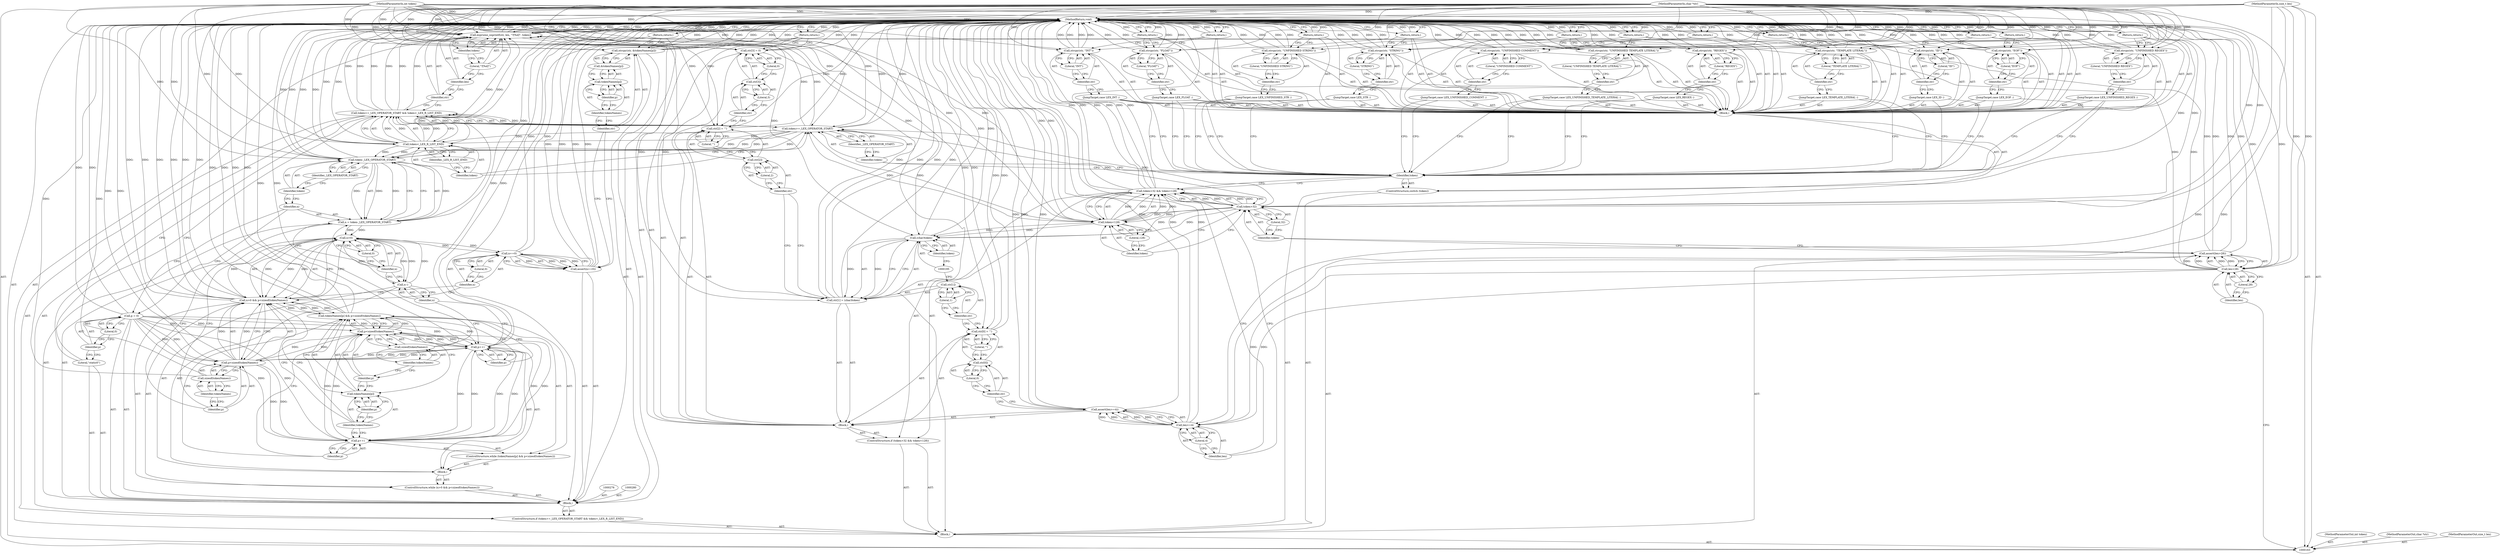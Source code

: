 digraph "0_Espruino_bed844f109b6c222816740555068de2e101e8018" {
"1000327" [label="(MethodReturn,void)"];
"1000164" [label="(MethodParameterIn,int token)"];
"1000413" [label="(MethodParameterOut,int token)"];
"1000165" [label="(MethodParameterIn,char *str)"];
"1000414" [label="(MethodParameterOut,char *str)"];
"1000166" [label="(MethodParameterIn,size_t len)"];
"1000415" [label="(MethodParameterOut,size_t len)"];
"1000167" [label="(Block,)"];
"1000323" [label="(Identifier,str)"];
"1000324" [label="(Identifier,len)"];
"1000322" [label="(Call,espruino_snprintf(str, len, \"?[%d]\", token))"];
"1000325" [label="(Literal,\"?[%d]\")"];
"1000326" [label="(Identifier,token)"];
"1000209" [label="(Identifier,token)"];
"1000210" [label="(Block,)"];
"1000208" [label="(ControlStructure,switch (token))"];
"1000212" [label="(Call,strcpy(str, \"EOF\"))"];
"1000211" [label="(JumpTarget,case LEX_EOF :)"];
"1000213" [label="(Identifier,str)"];
"1000214" [label="(Literal,\"EOF\")"];
"1000215" [label="(Return,return;)"];
"1000217" [label="(Call,strcpy(str, \"ID\"))"];
"1000216" [label="(JumpTarget,case LEX_ID :)"];
"1000218" [label="(Identifier,str)"];
"1000219" [label="(Literal,\"ID\")"];
"1000220" [label="(Return,return;)"];
"1000222" [label="(Call,strcpy(str, \"INT\"))"];
"1000221" [label="(JumpTarget,case LEX_INT :)"];
"1000223" [label="(Identifier,str)"];
"1000224" [label="(Literal,\"INT\")"];
"1000225" [label="(Return,return;)"];
"1000227" [label="(Call,strcpy(str, \"FLOAT\"))"];
"1000226" [label="(JumpTarget,case LEX_FLOAT :)"];
"1000228" [label="(Identifier,str)"];
"1000229" [label="(Literal,\"FLOAT\")"];
"1000230" [label="(Return,return;)"];
"1000232" [label="(Call,strcpy(str, \"STRING\"))"];
"1000231" [label="(JumpTarget,case LEX_STR :)"];
"1000233" [label="(Identifier,str)"];
"1000234" [label="(Literal,\"STRING\")"];
"1000235" [label="(Return,return;)"];
"1000236" [label="(JumpTarget,case LEX_UNFINISHED_STR :)"];
"1000237" [label="(Call,strcpy(str, \"UNFINISHED STRING\"))"];
"1000238" [label="(Identifier,str)"];
"1000239" [label="(Literal,\"UNFINISHED STRING\")"];
"1000240" [label="(Return,return;)"];
"1000171" [label="(Literal,28)"];
"1000168" [label="(Call,assert(len>28))"];
"1000169" [label="(Call,len>28)"];
"1000170" [label="(Identifier,len)"];
"1000241" [label="(JumpTarget,case LEX_TEMPLATE_LITERAL :)"];
"1000242" [label="(Call,strcpy(str, \"TEMPLATE LITERAL\"))"];
"1000243" [label="(Identifier,str)"];
"1000244" [label="(Literal,\"TEMPLATE LITERAL\")"];
"1000245" [label="(Return,return;)"];
"1000246" [label="(JumpTarget,case LEX_UNFINISHED_TEMPLATE_LITERAL :)"];
"1000247" [label="(Call,strcpy(str, \"UNFINISHED TEMPLATE LITERAL\"))"];
"1000248" [label="(Identifier,str)"];
"1000249" [label="(Literal,\"UNFINISHED TEMPLATE LITERAL\")"];
"1000250" [label="(Return,return;)"];
"1000252" [label="(Call,strcpy(str, \"REGEX\"))"];
"1000251" [label="(JumpTarget,case LEX_REGEX :)"];
"1000253" [label="(Identifier,str)"];
"1000254" [label="(Literal,\"REGEX\")"];
"1000255" [label="(Return,return;)"];
"1000256" [label="(JumpTarget,case LEX_UNFINISHED_REGEX :)"];
"1000257" [label="(Call,strcpy(str, \"UNFINISHED REGEX\"))"];
"1000258" [label="(Identifier,str)"];
"1000259" [label="(Literal,\"UNFINISHED REGEX\")"];
"1000260" [label="(Return,return;)"];
"1000261" [label="(JumpTarget,case LEX_UNFINISHED_COMMENT :)"];
"1000262" [label="(Call,strcpy(str, \"UNFINISHED COMMENT\"))"];
"1000263" [label="(Identifier,str)"];
"1000264" [label="(Literal,\"UNFINISHED COMMENT\")"];
"1000265" [label="(Return,return;)"];
"1000270" [label="(Identifier,_LEX_OPERATOR_START)"];
"1000266" [label="(ControlStructure,if (token>=_LEX_OPERATOR_START && token<_LEX_R_LIST_END))"];
"1000271" [label="(Call,token<_LEX_R_LIST_END)"];
"1000272" [label="(Identifier,token)"];
"1000273" [label="(Identifier,_LEX_R_LIST_END)"];
"1000267" [label="(Call,token>=_LEX_OPERATOR_START && token<_LEX_R_LIST_END)"];
"1000268" [label="(Call,token>=_LEX_OPERATOR_START)"];
"1000269" [label="(Identifier,token)"];
"1000176" [label="(Literal,32)"];
"1000177" [label="(Call,token<128)"];
"1000178" [label="(Identifier,token)"];
"1000179" [label="(Literal,128)"];
"1000172" [label="(ControlStructure,if (token>32 && token<128))"];
"1000180" [label="(Block,)"];
"1000173" [label="(Call,token>32 && token<128)"];
"1000174" [label="(Call,token>32)"];
"1000175" [label="(Identifier,token)"];
"1000182" [label="(Call,len>=4)"];
"1000183" [label="(Identifier,len)"];
"1000184" [label="(Literal,4)"];
"1000181" [label="(Call,assert(len>=4))"];
"1000189" [label="(Literal,'\'')"];
"1000185" [label="(Call,str[0] = '\'')"];
"1000186" [label="(Call,str[0])"];
"1000187" [label="(Identifier,str)"];
"1000188" [label="(Literal,0)"];
"1000194" [label="(Call,(char)token)"];
"1000196" [label="(Identifier,token)"];
"1000190" [label="(Call,str[1] = (char)token)"];
"1000191" [label="(Call,str[1])"];
"1000192" [label="(Identifier,str)"];
"1000193" [label="(Literal,1)"];
"1000201" [label="(Literal,'\'')"];
"1000197" [label="(Call,str[2] = '\'')"];
"1000198" [label="(Call,str[2])"];
"1000199" [label="(Identifier,str)"];
"1000200" [label="(Literal,2)"];
"1000206" [label="(Literal,0)"];
"1000202" [label="(Call,str[3] = 0)"];
"1000203" [label="(Call,str[3])"];
"1000204" [label="(Identifier,str)"];
"1000205" [label="(Literal,3)"];
"1000275" [label="(Literal,\"static\0\")"];
"1000207" [label="(Return,return;)"];
"1000277" [label="(Call,p = 0)"];
"1000278" [label="(Identifier,p)"];
"1000279" [label="(Literal,0)"];
"1000283" [label="(Call,token-_LEX_OPERATOR_START)"];
"1000284" [label="(Identifier,token)"];
"1000285" [label="(Identifier,_LEX_OPERATOR_START)"];
"1000274" [label="(Block,)"];
"1000281" [label="(Call,n = token-_LEX_OPERATOR_START)"];
"1000282" [label="(Identifier,n)"];
"1000287" [label="(Call,n>0 && p<sizeof(tokenNames))"];
"1000288" [label="(Call,n>0)"];
"1000289" [label="(Identifier,n)"];
"1000290" [label="(Literal,0)"];
"1000291" [label="(Call,p<sizeof(tokenNames))"];
"1000292" [label="(Identifier,p)"];
"1000293" [label="(Call,sizeof(tokenNames))"];
"1000294" [label="(Identifier,tokenNames)"];
"1000286" [label="(ControlStructure,while (n>0 && p<sizeof(tokenNames)))"];
"1000295" [label="(Block,)"];
"1000297" [label="(Call,tokenNames[p] && p<sizeof(tokenNames))"];
"1000298" [label="(Call,tokenNames[p])"];
"1000299" [label="(Identifier,tokenNames)"];
"1000300" [label="(Identifier,p)"];
"1000301" [label="(Call,p<sizeof(tokenNames))"];
"1000302" [label="(Identifier,p)"];
"1000303" [label="(Call,sizeof(tokenNames))"];
"1000304" [label="(Identifier,tokenNames)"];
"1000305" [label="(Call,p++)"];
"1000306" [label="(Identifier,p)"];
"1000296" [label="(ControlStructure,while (tokenNames[p] && p<sizeof(tokenNames)))"];
"1000307" [label="(Call,p++)"];
"1000308" [label="(Identifier,p)"];
"1000309" [label="(Call,n--)"];
"1000310" [label="(Identifier,n)"];
"1000312" [label="(Call,n==0)"];
"1000313" [label="(Identifier,n)"];
"1000314" [label="(Literal,0)"];
"1000311" [label="(Call,assert(n==0))"];
"1000316" [label="(Identifier,str)"];
"1000317" [label="(Call,&tokenNames[p])"];
"1000318" [label="(Call,tokenNames[p])"];
"1000319" [label="(Identifier,tokenNames)"];
"1000320" [label="(Identifier,p)"];
"1000315" [label="(Call,strcpy(str, &tokenNames[p]))"];
"1000321" [label="(Return,return;)"];
"1000327" -> "1000163"  [label="AST: "];
"1000327" -> "1000207"  [label="CFG: "];
"1000327" -> "1000215"  [label="CFG: "];
"1000327" -> "1000220"  [label="CFG: "];
"1000327" -> "1000225"  [label="CFG: "];
"1000327" -> "1000230"  [label="CFG: "];
"1000327" -> "1000235"  [label="CFG: "];
"1000327" -> "1000240"  [label="CFG: "];
"1000327" -> "1000245"  [label="CFG: "];
"1000327" -> "1000250"  [label="CFG: "];
"1000327" -> "1000255"  [label="CFG: "];
"1000327" -> "1000260"  [label="CFG: "];
"1000327" -> "1000265"  [label="CFG: "];
"1000327" -> "1000321"  [label="CFG: "];
"1000327" -> "1000322"  [label="CFG: "];
"1000255" -> "1000327"  [label="DDG: "];
"1000321" -> "1000327"  [label="DDG: "];
"1000250" -> "1000327"  [label="DDG: "];
"1000230" -> "1000327"  [label="DDG: "];
"1000311" -> "1000327"  [label="DDG: "];
"1000311" -> "1000327"  [label="DDG: "];
"1000315" -> "1000327"  [label="DDG: "];
"1000315" -> "1000327"  [label="DDG: "];
"1000315" -> "1000327"  [label="DDG: "];
"1000166" -> "1000327"  [label="DDG: "];
"1000181" -> "1000327"  [label="DDG: "];
"1000181" -> "1000327"  [label="DDG: "];
"1000277" -> "1000327"  [label="DDG: "];
"1000322" -> "1000327"  [label="DDG: "];
"1000322" -> "1000327"  [label="DDG: "];
"1000322" -> "1000327"  [label="DDG: "];
"1000322" -> "1000327"  [label="DDG: "];
"1000177" -> "1000327"  [label="DDG: "];
"1000247" -> "1000327"  [label="DDG: "];
"1000247" -> "1000327"  [label="DDG: "];
"1000168" -> "1000327"  [label="DDG: "];
"1000168" -> "1000327"  [label="DDG: "];
"1000164" -> "1000327"  [label="DDG: "];
"1000185" -> "1000327"  [label="DDG: "];
"1000297" -> "1000327"  [label="DDG: "];
"1000297" -> "1000327"  [label="DDG: "];
"1000287" -> "1000327"  [label="DDG: "];
"1000287" -> "1000327"  [label="DDG: "];
"1000287" -> "1000327"  [label="DDG: "];
"1000190" -> "1000327"  [label="DDG: "];
"1000190" -> "1000327"  [label="DDG: "];
"1000227" -> "1000327"  [label="DDG: "];
"1000227" -> "1000327"  [label="DDG: "];
"1000291" -> "1000327"  [label="DDG: "];
"1000222" -> "1000327"  [label="DDG: "];
"1000222" -> "1000327"  [label="DDG: "];
"1000237" -> "1000327"  [label="DDG: "];
"1000237" -> "1000327"  [label="DDG: "];
"1000283" -> "1000327"  [label="DDG: "];
"1000283" -> "1000327"  [label="DDG: "];
"1000293" -> "1000327"  [label="DDG: "];
"1000232" -> "1000327"  [label="DDG: "];
"1000232" -> "1000327"  [label="DDG: "];
"1000252" -> "1000327"  [label="DDG: "];
"1000252" -> "1000327"  [label="DDG: "];
"1000303" -> "1000327"  [label="DDG: "];
"1000312" -> "1000327"  [label="DDG: "];
"1000217" -> "1000327"  [label="DDG: "];
"1000217" -> "1000327"  [label="DDG: "];
"1000267" -> "1000327"  [label="DDG: "];
"1000267" -> "1000327"  [label="DDG: "];
"1000267" -> "1000327"  [label="DDG: "];
"1000262" -> "1000327"  [label="DDG: "];
"1000262" -> "1000327"  [label="DDG: "];
"1000202" -> "1000327"  [label="DDG: "];
"1000257" -> "1000327"  [label="DDG: "];
"1000257" -> "1000327"  [label="DDG: "];
"1000212" -> "1000327"  [label="DDG: "];
"1000212" -> "1000327"  [label="DDG: "];
"1000271" -> "1000327"  [label="DDG: "];
"1000173" -> "1000327"  [label="DDG: "];
"1000173" -> "1000327"  [label="DDG: "];
"1000173" -> "1000327"  [label="DDG: "];
"1000242" -> "1000327"  [label="DDG: "];
"1000242" -> "1000327"  [label="DDG: "];
"1000169" -> "1000327"  [label="DDG: "];
"1000268" -> "1000327"  [label="DDG: "];
"1000307" -> "1000327"  [label="DDG: "];
"1000194" -> "1000327"  [label="DDG: "];
"1000281" -> "1000327"  [label="DDG: "];
"1000182" -> "1000327"  [label="DDG: "];
"1000174" -> "1000327"  [label="DDG: "];
"1000197" -> "1000327"  [label="DDG: "];
"1000165" -> "1000327"  [label="DDG: "];
"1000240" -> "1000327"  [label="DDG: "];
"1000265" -> "1000327"  [label="DDG: "];
"1000207" -> "1000327"  [label="DDG: "];
"1000235" -> "1000327"  [label="DDG: "];
"1000220" -> "1000327"  [label="DDG: "];
"1000215" -> "1000327"  [label="DDG: "];
"1000245" -> "1000327"  [label="DDG: "];
"1000225" -> "1000327"  [label="DDG: "];
"1000260" -> "1000327"  [label="DDG: "];
"1000164" -> "1000163"  [label="AST: "];
"1000164" -> "1000327"  [label="DDG: "];
"1000164" -> "1000174"  [label="DDG: "];
"1000164" -> "1000177"  [label="DDG: "];
"1000164" -> "1000194"  [label="DDG: "];
"1000164" -> "1000268"  [label="DDG: "];
"1000164" -> "1000271"  [label="DDG: "];
"1000164" -> "1000283"  [label="DDG: "];
"1000164" -> "1000322"  [label="DDG: "];
"1000413" -> "1000163"  [label="AST: "];
"1000165" -> "1000163"  [label="AST: "];
"1000165" -> "1000327"  [label="DDG: "];
"1000165" -> "1000185"  [label="DDG: "];
"1000165" -> "1000190"  [label="DDG: "];
"1000165" -> "1000197"  [label="DDG: "];
"1000165" -> "1000202"  [label="DDG: "];
"1000165" -> "1000212"  [label="DDG: "];
"1000165" -> "1000217"  [label="DDG: "];
"1000165" -> "1000222"  [label="DDG: "];
"1000165" -> "1000227"  [label="DDG: "];
"1000165" -> "1000232"  [label="DDG: "];
"1000165" -> "1000237"  [label="DDG: "];
"1000165" -> "1000242"  [label="DDG: "];
"1000165" -> "1000247"  [label="DDG: "];
"1000165" -> "1000252"  [label="DDG: "];
"1000165" -> "1000257"  [label="DDG: "];
"1000165" -> "1000262"  [label="DDG: "];
"1000165" -> "1000315"  [label="DDG: "];
"1000165" -> "1000322"  [label="DDG: "];
"1000414" -> "1000163"  [label="AST: "];
"1000166" -> "1000163"  [label="AST: "];
"1000166" -> "1000327"  [label="DDG: "];
"1000166" -> "1000169"  [label="DDG: "];
"1000166" -> "1000182"  [label="DDG: "];
"1000166" -> "1000322"  [label="DDG: "];
"1000415" -> "1000163"  [label="AST: "];
"1000167" -> "1000163"  [label="AST: "];
"1000168" -> "1000167"  [label="AST: "];
"1000172" -> "1000167"  [label="AST: "];
"1000208" -> "1000167"  [label="AST: "];
"1000266" -> "1000167"  [label="AST: "];
"1000322" -> "1000167"  [label="AST: "];
"1000323" -> "1000322"  [label="AST: "];
"1000323" -> "1000267"  [label="CFG: "];
"1000324" -> "1000323"  [label="CFG: "];
"1000324" -> "1000322"  [label="AST: "];
"1000324" -> "1000323"  [label="CFG: "];
"1000325" -> "1000324"  [label="CFG: "];
"1000322" -> "1000167"  [label="AST: "];
"1000322" -> "1000326"  [label="CFG: "];
"1000323" -> "1000322"  [label="AST: "];
"1000324" -> "1000322"  [label="AST: "];
"1000325" -> "1000322"  [label="AST: "];
"1000326" -> "1000322"  [label="AST: "];
"1000327" -> "1000322"  [label="CFG: "];
"1000322" -> "1000327"  [label="DDG: "];
"1000322" -> "1000327"  [label="DDG: "];
"1000322" -> "1000327"  [label="DDG: "];
"1000322" -> "1000327"  [label="DDG: "];
"1000165" -> "1000322"  [label="DDG: "];
"1000169" -> "1000322"  [label="DDG: "];
"1000166" -> "1000322"  [label="DDG: "];
"1000268" -> "1000322"  [label="DDG: "];
"1000271" -> "1000322"  [label="DDG: "];
"1000164" -> "1000322"  [label="DDG: "];
"1000325" -> "1000322"  [label="AST: "];
"1000325" -> "1000324"  [label="CFG: "];
"1000326" -> "1000325"  [label="CFG: "];
"1000326" -> "1000322"  [label="AST: "];
"1000326" -> "1000325"  [label="CFG: "];
"1000322" -> "1000326"  [label="CFG: "];
"1000209" -> "1000208"  [label="AST: "];
"1000209" -> "1000173"  [label="CFG: "];
"1000211" -> "1000209"  [label="CFG: "];
"1000216" -> "1000209"  [label="CFG: "];
"1000221" -> "1000209"  [label="CFG: "];
"1000226" -> "1000209"  [label="CFG: "];
"1000231" -> "1000209"  [label="CFG: "];
"1000236" -> "1000209"  [label="CFG: "];
"1000241" -> "1000209"  [label="CFG: "];
"1000246" -> "1000209"  [label="CFG: "];
"1000251" -> "1000209"  [label="CFG: "];
"1000256" -> "1000209"  [label="CFG: "];
"1000261" -> "1000209"  [label="CFG: "];
"1000269" -> "1000209"  [label="CFG: "];
"1000210" -> "1000208"  [label="AST: "];
"1000211" -> "1000210"  [label="AST: "];
"1000212" -> "1000210"  [label="AST: "];
"1000215" -> "1000210"  [label="AST: "];
"1000216" -> "1000210"  [label="AST: "];
"1000217" -> "1000210"  [label="AST: "];
"1000220" -> "1000210"  [label="AST: "];
"1000221" -> "1000210"  [label="AST: "];
"1000222" -> "1000210"  [label="AST: "];
"1000225" -> "1000210"  [label="AST: "];
"1000226" -> "1000210"  [label="AST: "];
"1000227" -> "1000210"  [label="AST: "];
"1000230" -> "1000210"  [label="AST: "];
"1000231" -> "1000210"  [label="AST: "];
"1000232" -> "1000210"  [label="AST: "];
"1000235" -> "1000210"  [label="AST: "];
"1000236" -> "1000210"  [label="AST: "];
"1000237" -> "1000210"  [label="AST: "];
"1000240" -> "1000210"  [label="AST: "];
"1000241" -> "1000210"  [label="AST: "];
"1000242" -> "1000210"  [label="AST: "];
"1000245" -> "1000210"  [label="AST: "];
"1000246" -> "1000210"  [label="AST: "];
"1000247" -> "1000210"  [label="AST: "];
"1000250" -> "1000210"  [label="AST: "];
"1000251" -> "1000210"  [label="AST: "];
"1000252" -> "1000210"  [label="AST: "];
"1000255" -> "1000210"  [label="AST: "];
"1000256" -> "1000210"  [label="AST: "];
"1000257" -> "1000210"  [label="AST: "];
"1000260" -> "1000210"  [label="AST: "];
"1000261" -> "1000210"  [label="AST: "];
"1000262" -> "1000210"  [label="AST: "];
"1000265" -> "1000210"  [label="AST: "];
"1000208" -> "1000167"  [label="AST: "];
"1000209" -> "1000208"  [label="AST: "];
"1000210" -> "1000208"  [label="AST: "];
"1000212" -> "1000210"  [label="AST: "];
"1000212" -> "1000214"  [label="CFG: "];
"1000213" -> "1000212"  [label="AST: "];
"1000214" -> "1000212"  [label="AST: "];
"1000215" -> "1000212"  [label="CFG: "];
"1000212" -> "1000327"  [label="DDG: "];
"1000212" -> "1000327"  [label="DDG: "];
"1000165" -> "1000212"  [label="DDG: "];
"1000211" -> "1000210"  [label="AST: "];
"1000211" -> "1000209"  [label="CFG: "];
"1000213" -> "1000211"  [label="CFG: "];
"1000213" -> "1000212"  [label="AST: "];
"1000213" -> "1000211"  [label="CFG: "];
"1000214" -> "1000213"  [label="CFG: "];
"1000214" -> "1000212"  [label="AST: "];
"1000214" -> "1000213"  [label="CFG: "];
"1000212" -> "1000214"  [label="CFG: "];
"1000215" -> "1000210"  [label="AST: "];
"1000215" -> "1000212"  [label="CFG: "];
"1000327" -> "1000215"  [label="CFG: "];
"1000215" -> "1000327"  [label="DDG: "];
"1000217" -> "1000210"  [label="AST: "];
"1000217" -> "1000219"  [label="CFG: "];
"1000218" -> "1000217"  [label="AST: "];
"1000219" -> "1000217"  [label="AST: "];
"1000220" -> "1000217"  [label="CFG: "];
"1000217" -> "1000327"  [label="DDG: "];
"1000217" -> "1000327"  [label="DDG: "];
"1000165" -> "1000217"  [label="DDG: "];
"1000216" -> "1000210"  [label="AST: "];
"1000216" -> "1000209"  [label="CFG: "];
"1000218" -> "1000216"  [label="CFG: "];
"1000218" -> "1000217"  [label="AST: "];
"1000218" -> "1000216"  [label="CFG: "];
"1000219" -> "1000218"  [label="CFG: "];
"1000219" -> "1000217"  [label="AST: "];
"1000219" -> "1000218"  [label="CFG: "];
"1000217" -> "1000219"  [label="CFG: "];
"1000220" -> "1000210"  [label="AST: "];
"1000220" -> "1000217"  [label="CFG: "];
"1000327" -> "1000220"  [label="CFG: "];
"1000220" -> "1000327"  [label="DDG: "];
"1000222" -> "1000210"  [label="AST: "];
"1000222" -> "1000224"  [label="CFG: "];
"1000223" -> "1000222"  [label="AST: "];
"1000224" -> "1000222"  [label="AST: "];
"1000225" -> "1000222"  [label="CFG: "];
"1000222" -> "1000327"  [label="DDG: "];
"1000222" -> "1000327"  [label="DDG: "];
"1000165" -> "1000222"  [label="DDG: "];
"1000221" -> "1000210"  [label="AST: "];
"1000221" -> "1000209"  [label="CFG: "];
"1000223" -> "1000221"  [label="CFG: "];
"1000223" -> "1000222"  [label="AST: "];
"1000223" -> "1000221"  [label="CFG: "];
"1000224" -> "1000223"  [label="CFG: "];
"1000224" -> "1000222"  [label="AST: "];
"1000224" -> "1000223"  [label="CFG: "];
"1000222" -> "1000224"  [label="CFG: "];
"1000225" -> "1000210"  [label="AST: "];
"1000225" -> "1000222"  [label="CFG: "];
"1000327" -> "1000225"  [label="CFG: "];
"1000225" -> "1000327"  [label="DDG: "];
"1000227" -> "1000210"  [label="AST: "];
"1000227" -> "1000229"  [label="CFG: "];
"1000228" -> "1000227"  [label="AST: "];
"1000229" -> "1000227"  [label="AST: "];
"1000230" -> "1000227"  [label="CFG: "];
"1000227" -> "1000327"  [label="DDG: "];
"1000227" -> "1000327"  [label="DDG: "];
"1000165" -> "1000227"  [label="DDG: "];
"1000226" -> "1000210"  [label="AST: "];
"1000226" -> "1000209"  [label="CFG: "];
"1000228" -> "1000226"  [label="CFG: "];
"1000228" -> "1000227"  [label="AST: "];
"1000228" -> "1000226"  [label="CFG: "];
"1000229" -> "1000228"  [label="CFG: "];
"1000229" -> "1000227"  [label="AST: "];
"1000229" -> "1000228"  [label="CFG: "];
"1000227" -> "1000229"  [label="CFG: "];
"1000230" -> "1000210"  [label="AST: "];
"1000230" -> "1000227"  [label="CFG: "];
"1000327" -> "1000230"  [label="CFG: "];
"1000230" -> "1000327"  [label="DDG: "];
"1000232" -> "1000210"  [label="AST: "];
"1000232" -> "1000234"  [label="CFG: "];
"1000233" -> "1000232"  [label="AST: "];
"1000234" -> "1000232"  [label="AST: "];
"1000235" -> "1000232"  [label="CFG: "];
"1000232" -> "1000327"  [label="DDG: "];
"1000232" -> "1000327"  [label="DDG: "];
"1000165" -> "1000232"  [label="DDG: "];
"1000231" -> "1000210"  [label="AST: "];
"1000231" -> "1000209"  [label="CFG: "];
"1000233" -> "1000231"  [label="CFG: "];
"1000233" -> "1000232"  [label="AST: "];
"1000233" -> "1000231"  [label="CFG: "];
"1000234" -> "1000233"  [label="CFG: "];
"1000234" -> "1000232"  [label="AST: "];
"1000234" -> "1000233"  [label="CFG: "];
"1000232" -> "1000234"  [label="CFG: "];
"1000235" -> "1000210"  [label="AST: "];
"1000235" -> "1000232"  [label="CFG: "];
"1000327" -> "1000235"  [label="CFG: "];
"1000235" -> "1000327"  [label="DDG: "];
"1000236" -> "1000210"  [label="AST: "];
"1000236" -> "1000209"  [label="CFG: "];
"1000238" -> "1000236"  [label="CFG: "];
"1000237" -> "1000210"  [label="AST: "];
"1000237" -> "1000239"  [label="CFG: "];
"1000238" -> "1000237"  [label="AST: "];
"1000239" -> "1000237"  [label="AST: "];
"1000240" -> "1000237"  [label="CFG: "];
"1000237" -> "1000327"  [label="DDG: "];
"1000237" -> "1000327"  [label="DDG: "];
"1000165" -> "1000237"  [label="DDG: "];
"1000238" -> "1000237"  [label="AST: "];
"1000238" -> "1000236"  [label="CFG: "];
"1000239" -> "1000238"  [label="CFG: "];
"1000239" -> "1000237"  [label="AST: "];
"1000239" -> "1000238"  [label="CFG: "];
"1000237" -> "1000239"  [label="CFG: "];
"1000240" -> "1000210"  [label="AST: "];
"1000240" -> "1000237"  [label="CFG: "];
"1000327" -> "1000240"  [label="CFG: "];
"1000240" -> "1000327"  [label="DDG: "];
"1000171" -> "1000169"  [label="AST: "];
"1000171" -> "1000170"  [label="CFG: "];
"1000169" -> "1000171"  [label="CFG: "];
"1000168" -> "1000167"  [label="AST: "];
"1000168" -> "1000169"  [label="CFG: "];
"1000169" -> "1000168"  [label="AST: "];
"1000175" -> "1000168"  [label="CFG: "];
"1000168" -> "1000327"  [label="DDG: "];
"1000168" -> "1000327"  [label="DDG: "];
"1000169" -> "1000168"  [label="DDG: "];
"1000169" -> "1000168"  [label="DDG: "];
"1000169" -> "1000168"  [label="AST: "];
"1000169" -> "1000171"  [label="CFG: "];
"1000170" -> "1000169"  [label="AST: "];
"1000171" -> "1000169"  [label="AST: "];
"1000168" -> "1000169"  [label="CFG: "];
"1000169" -> "1000327"  [label="DDG: "];
"1000169" -> "1000168"  [label="DDG: "];
"1000169" -> "1000168"  [label="DDG: "];
"1000166" -> "1000169"  [label="DDG: "];
"1000169" -> "1000182"  [label="DDG: "];
"1000169" -> "1000322"  [label="DDG: "];
"1000170" -> "1000169"  [label="AST: "];
"1000170" -> "1000163"  [label="CFG: "];
"1000171" -> "1000170"  [label="CFG: "];
"1000241" -> "1000210"  [label="AST: "];
"1000241" -> "1000209"  [label="CFG: "];
"1000243" -> "1000241"  [label="CFG: "];
"1000242" -> "1000210"  [label="AST: "];
"1000242" -> "1000244"  [label="CFG: "];
"1000243" -> "1000242"  [label="AST: "];
"1000244" -> "1000242"  [label="AST: "];
"1000245" -> "1000242"  [label="CFG: "];
"1000242" -> "1000327"  [label="DDG: "];
"1000242" -> "1000327"  [label="DDG: "];
"1000165" -> "1000242"  [label="DDG: "];
"1000243" -> "1000242"  [label="AST: "];
"1000243" -> "1000241"  [label="CFG: "];
"1000244" -> "1000243"  [label="CFG: "];
"1000244" -> "1000242"  [label="AST: "];
"1000244" -> "1000243"  [label="CFG: "];
"1000242" -> "1000244"  [label="CFG: "];
"1000245" -> "1000210"  [label="AST: "];
"1000245" -> "1000242"  [label="CFG: "];
"1000327" -> "1000245"  [label="CFG: "];
"1000245" -> "1000327"  [label="DDG: "];
"1000246" -> "1000210"  [label="AST: "];
"1000246" -> "1000209"  [label="CFG: "];
"1000248" -> "1000246"  [label="CFG: "];
"1000247" -> "1000210"  [label="AST: "];
"1000247" -> "1000249"  [label="CFG: "];
"1000248" -> "1000247"  [label="AST: "];
"1000249" -> "1000247"  [label="AST: "];
"1000250" -> "1000247"  [label="CFG: "];
"1000247" -> "1000327"  [label="DDG: "];
"1000247" -> "1000327"  [label="DDG: "];
"1000165" -> "1000247"  [label="DDG: "];
"1000248" -> "1000247"  [label="AST: "];
"1000248" -> "1000246"  [label="CFG: "];
"1000249" -> "1000248"  [label="CFG: "];
"1000249" -> "1000247"  [label="AST: "];
"1000249" -> "1000248"  [label="CFG: "];
"1000247" -> "1000249"  [label="CFG: "];
"1000250" -> "1000210"  [label="AST: "];
"1000250" -> "1000247"  [label="CFG: "];
"1000327" -> "1000250"  [label="CFG: "];
"1000250" -> "1000327"  [label="DDG: "];
"1000252" -> "1000210"  [label="AST: "];
"1000252" -> "1000254"  [label="CFG: "];
"1000253" -> "1000252"  [label="AST: "];
"1000254" -> "1000252"  [label="AST: "];
"1000255" -> "1000252"  [label="CFG: "];
"1000252" -> "1000327"  [label="DDG: "];
"1000252" -> "1000327"  [label="DDG: "];
"1000165" -> "1000252"  [label="DDG: "];
"1000251" -> "1000210"  [label="AST: "];
"1000251" -> "1000209"  [label="CFG: "];
"1000253" -> "1000251"  [label="CFG: "];
"1000253" -> "1000252"  [label="AST: "];
"1000253" -> "1000251"  [label="CFG: "];
"1000254" -> "1000253"  [label="CFG: "];
"1000254" -> "1000252"  [label="AST: "];
"1000254" -> "1000253"  [label="CFG: "];
"1000252" -> "1000254"  [label="CFG: "];
"1000255" -> "1000210"  [label="AST: "];
"1000255" -> "1000252"  [label="CFG: "];
"1000327" -> "1000255"  [label="CFG: "];
"1000255" -> "1000327"  [label="DDG: "];
"1000256" -> "1000210"  [label="AST: "];
"1000256" -> "1000209"  [label="CFG: "];
"1000258" -> "1000256"  [label="CFG: "];
"1000257" -> "1000210"  [label="AST: "];
"1000257" -> "1000259"  [label="CFG: "];
"1000258" -> "1000257"  [label="AST: "];
"1000259" -> "1000257"  [label="AST: "];
"1000260" -> "1000257"  [label="CFG: "];
"1000257" -> "1000327"  [label="DDG: "];
"1000257" -> "1000327"  [label="DDG: "];
"1000165" -> "1000257"  [label="DDG: "];
"1000258" -> "1000257"  [label="AST: "];
"1000258" -> "1000256"  [label="CFG: "];
"1000259" -> "1000258"  [label="CFG: "];
"1000259" -> "1000257"  [label="AST: "];
"1000259" -> "1000258"  [label="CFG: "];
"1000257" -> "1000259"  [label="CFG: "];
"1000260" -> "1000210"  [label="AST: "];
"1000260" -> "1000257"  [label="CFG: "];
"1000327" -> "1000260"  [label="CFG: "];
"1000260" -> "1000327"  [label="DDG: "];
"1000261" -> "1000210"  [label="AST: "];
"1000261" -> "1000209"  [label="CFG: "];
"1000263" -> "1000261"  [label="CFG: "];
"1000262" -> "1000210"  [label="AST: "];
"1000262" -> "1000264"  [label="CFG: "];
"1000263" -> "1000262"  [label="AST: "];
"1000264" -> "1000262"  [label="AST: "];
"1000265" -> "1000262"  [label="CFG: "];
"1000262" -> "1000327"  [label="DDG: "];
"1000262" -> "1000327"  [label="DDG: "];
"1000165" -> "1000262"  [label="DDG: "];
"1000263" -> "1000262"  [label="AST: "];
"1000263" -> "1000261"  [label="CFG: "];
"1000264" -> "1000263"  [label="CFG: "];
"1000264" -> "1000262"  [label="AST: "];
"1000264" -> "1000263"  [label="CFG: "];
"1000262" -> "1000264"  [label="CFG: "];
"1000265" -> "1000210"  [label="AST: "];
"1000265" -> "1000262"  [label="CFG: "];
"1000327" -> "1000265"  [label="CFG: "];
"1000265" -> "1000327"  [label="DDG: "];
"1000270" -> "1000268"  [label="AST: "];
"1000270" -> "1000269"  [label="CFG: "];
"1000268" -> "1000270"  [label="CFG: "];
"1000266" -> "1000167"  [label="AST: "];
"1000267" -> "1000266"  [label="AST: "];
"1000274" -> "1000266"  [label="AST: "];
"1000271" -> "1000267"  [label="AST: "];
"1000271" -> "1000273"  [label="CFG: "];
"1000272" -> "1000271"  [label="AST: "];
"1000273" -> "1000271"  [label="AST: "];
"1000267" -> "1000271"  [label="CFG: "];
"1000271" -> "1000327"  [label="DDG: "];
"1000271" -> "1000267"  [label="DDG: "];
"1000271" -> "1000267"  [label="DDG: "];
"1000268" -> "1000271"  [label="DDG: "];
"1000164" -> "1000271"  [label="DDG: "];
"1000271" -> "1000283"  [label="DDG: "];
"1000271" -> "1000322"  [label="DDG: "];
"1000272" -> "1000271"  [label="AST: "];
"1000272" -> "1000268"  [label="CFG: "];
"1000273" -> "1000272"  [label="CFG: "];
"1000273" -> "1000271"  [label="AST: "];
"1000273" -> "1000272"  [label="CFG: "];
"1000271" -> "1000273"  [label="CFG: "];
"1000267" -> "1000266"  [label="AST: "];
"1000267" -> "1000268"  [label="CFG: "];
"1000267" -> "1000271"  [label="CFG: "];
"1000268" -> "1000267"  [label="AST: "];
"1000271" -> "1000267"  [label="AST: "];
"1000275" -> "1000267"  [label="CFG: "];
"1000323" -> "1000267"  [label="CFG: "];
"1000267" -> "1000327"  [label="DDG: "];
"1000267" -> "1000327"  [label="DDG: "];
"1000267" -> "1000327"  [label="DDG: "];
"1000268" -> "1000267"  [label="DDG: "];
"1000268" -> "1000267"  [label="DDG: "];
"1000271" -> "1000267"  [label="DDG: "];
"1000271" -> "1000267"  [label="DDG: "];
"1000268" -> "1000267"  [label="AST: "];
"1000268" -> "1000270"  [label="CFG: "];
"1000269" -> "1000268"  [label="AST: "];
"1000270" -> "1000268"  [label="AST: "];
"1000272" -> "1000268"  [label="CFG: "];
"1000267" -> "1000268"  [label="CFG: "];
"1000268" -> "1000327"  [label="DDG: "];
"1000268" -> "1000267"  [label="DDG: "];
"1000268" -> "1000267"  [label="DDG: "];
"1000177" -> "1000268"  [label="DDG: "];
"1000174" -> "1000268"  [label="DDG: "];
"1000164" -> "1000268"  [label="DDG: "];
"1000268" -> "1000271"  [label="DDG: "];
"1000268" -> "1000283"  [label="DDG: "];
"1000268" -> "1000283"  [label="DDG: "];
"1000268" -> "1000322"  [label="DDG: "];
"1000269" -> "1000268"  [label="AST: "];
"1000269" -> "1000209"  [label="CFG: "];
"1000270" -> "1000269"  [label="CFG: "];
"1000176" -> "1000174"  [label="AST: "];
"1000176" -> "1000175"  [label="CFG: "];
"1000174" -> "1000176"  [label="CFG: "];
"1000177" -> "1000173"  [label="AST: "];
"1000177" -> "1000179"  [label="CFG: "];
"1000178" -> "1000177"  [label="AST: "];
"1000179" -> "1000177"  [label="AST: "];
"1000173" -> "1000177"  [label="CFG: "];
"1000177" -> "1000327"  [label="DDG: "];
"1000177" -> "1000173"  [label="DDG: "];
"1000177" -> "1000173"  [label="DDG: "];
"1000174" -> "1000177"  [label="DDG: "];
"1000164" -> "1000177"  [label="DDG: "];
"1000177" -> "1000194"  [label="DDG: "];
"1000177" -> "1000268"  [label="DDG: "];
"1000178" -> "1000177"  [label="AST: "];
"1000178" -> "1000174"  [label="CFG: "];
"1000179" -> "1000178"  [label="CFG: "];
"1000179" -> "1000177"  [label="AST: "];
"1000179" -> "1000178"  [label="CFG: "];
"1000177" -> "1000179"  [label="CFG: "];
"1000172" -> "1000167"  [label="AST: "];
"1000173" -> "1000172"  [label="AST: "];
"1000180" -> "1000172"  [label="AST: "];
"1000180" -> "1000172"  [label="AST: "];
"1000181" -> "1000180"  [label="AST: "];
"1000185" -> "1000180"  [label="AST: "];
"1000190" -> "1000180"  [label="AST: "];
"1000197" -> "1000180"  [label="AST: "];
"1000202" -> "1000180"  [label="AST: "];
"1000207" -> "1000180"  [label="AST: "];
"1000173" -> "1000172"  [label="AST: "];
"1000173" -> "1000174"  [label="CFG: "];
"1000173" -> "1000177"  [label="CFG: "];
"1000174" -> "1000173"  [label="AST: "];
"1000177" -> "1000173"  [label="AST: "];
"1000183" -> "1000173"  [label="CFG: "];
"1000209" -> "1000173"  [label="CFG: "];
"1000173" -> "1000327"  [label="DDG: "];
"1000173" -> "1000327"  [label="DDG: "];
"1000173" -> "1000327"  [label="DDG: "];
"1000174" -> "1000173"  [label="DDG: "];
"1000174" -> "1000173"  [label="DDG: "];
"1000177" -> "1000173"  [label="DDG: "];
"1000177" -> "1000173"  [label="DDG: "];
"1000174" -> "1000173"  [label="AST: "];
"1000174" -> "1000176"  [label="CFG: "];
"1000175" -> "1000174"  [label="AST: "];
"1000176" -> "1000174"  [label="AST: "];
"1000178" -> "1000174"  [label="CFG: "];
"1000173" -> "1000174"  [label="CFG: "];
"1000174" -> "1000327"  [label="DDG: "];
"1000174" -> "1000173"  [label="DDG: "];
"1000174" -> "1000173"  [label="DDG: "];
"1000164" -> "1000174"  [label="DDG: "];
"1000174" -> "1000177"  [label="DDG: "];
"1000174" -> "1000194"  [label="DDG: "];
"1000174" -> "1000268"  [label="DDG: "];
"1000175" -> "1000174"  [label="AST: "];
"1000175" -> "1000168"  [label="CFG: "];
"1000176" -> "1000175"  [label="CFG: "];
"1000182" -> "1000181"  [label="AST: "];
"1000182" -> "1000184"  [label="CFG: "];
"1000183" -> "1000182"  [label="AST: "];
"1000184" -> "1000182"  [label="AST: "];
"1000181" -> "1000182"  [label="CFG: "];
"1000182" -> "1000327"  [label="DDG: "];
"1000182" -> "1000181"  [label="DDG: "];
"1000182" -> "1000181"  [label="DDG: "];
"1000169" -> "1000182"  [label="DDG: "];
"1000166" -> "1000182"  [label="DDG: "];
"1000183" -> "1000182"  [label="AST: "];
"1000183" -> "1000173"  [label="CFG: "];
"1000184" -> "1000183"  [label="CFG: "];
"1000184" -> "1000182"  [label="AST: "];
"1000184" -> "1000183"  [label="CFG: "];
"1000182" -> "1000184"  [label="CFG: "];
"1000181" -> "1000180"  [label="AST: "];
"1000181" -> "1000182"  [label="CFG: "];
"1000182" -> "1000181"  [label="AST: "];
"1000187" -> "1000181"  [label="CFG: "];
"1000181" -> "1000327"  [label="DDG: "];
"1000181" -> "1000327"  [label="DDG: "];
"1000182" -> "1000181"  [label="DDG: "];
"1000182" -> "1000181"  [label="DDG: "];
"1000189" -> "1000185"  [label="AST: "];
"1000189" -> "1000186"  [label="CFG: "];
"1000185" -> "1000189"  [label="CFG: "];
"1000185" -> "1000180"  [label="AST: "];
"1000185" -> "1000189"  [label="CFG: "];
"1000186" -> "1000185"  [label="AST: "];
"1000189" -> "1000185"  [label="AST: "];
"1000192" -> "1000185"  [label="CFG: "];
"1000185" -> "1000327"  [label="DDG: "];
"1000165" -> "1000185"  [label="DDG: "];
"1000186" -> "1000185"  [label="AST: "];
"1000186" -> "1000188"  [label="CFG: "];
"1000187" -> "1000186"  [label="AST: "];
"1000188" -> "1000186"  [label="AST: "];
"1000189" -> "1000186"  [label="CFG: "];
"1000187" -> "1000186"  [label="AST: "];
"1000187" -> "1000181"  [label="CFG: "];
"1000188" -> "1000187"  [label="CFG: "];
"1000188" -> "1000186"  [label="AST: "];
"1000188" -> "1000187"  [label="CFG: "];
"1000186" -> "1000188"  [label="CFG: "];
"1000194" -> "1000190"  [label="AST: "];
"1000194" -> "1000196"  [label="CFG: "];
"1000195" -> "1000194"  [label="AST: "];
"1000196" -> "1000194"  [label="AST: "];
"1000190" -> "1000194"  [label="CFG: "];
"1000194" -> "1000327"  [label="DDG: "];
"1000194" -> "1000190"  [label="DDG: "];
"1000177" -> "1000194"  [label="DDG: "];
"1000174" -> "1000194"  [label="DDG: "];
"1000164" -> "1000194"  [label="DDG: "];
"1000196" -> "1000194"  [label="AST: "];
"1000196" -> "1000195"  [label="CFG: "];
"1000194" -> "1000196"  [label="CFG: "];
"1000190" -> "1000180"  [label="AST: "];
"1000190" -> "1000194"  [label="CFG: "];
"1000191" -> "1000190"  [label="AST: "];
"1000194" -> "1000190"  [label="AST: "];
"1000199" -> "1000190"  [label="CFG: "];
"1000190" -> "1000327"  [label="DDG: "];
"1000190" -> "1000327"  [label="DDG: "];
"1000194" -> "1000190"  [label="DDG: "];
"1000165" -> "1000190"  [label="DDG: "];
"1000191" -> "1000190"  [label="AST: "];
"1000191" -> "1000193"  [label="CFG: "];
"1000192" -> "1000191"  [label="AST: "];
"1000193" -> "1000191"  [label="AST: "];
"1000195" -> "1000191"  [label="CFG: "];
"1000192" -> "1000191"  [label="AST: "];
"1000192" -> "1000185"  [label="CFG: "];
"1000193" -> "1000192"  [label="CFG: "];
"1000193" -> "1000191"  [label="AST: "];
"1000193" -> "1000192"  [label="CFG: "];
"1000191" -> "1000193"  [label="CFG: "];
"1000201" -> "1000197"  [label="AST: "];
"1000201" -> "1000198"  [label="CFG: "];
"1000197" -> "1000201"  [label="CFG: "];
"1000197" -> "1000180"  [label="AST: "];
"1000197" -> "1000201"  [label="CFG: "];
"1000198" -> "1000197"  [label="AST: "];
"1000201" -> "1000197"  [label="AST: "];
"1000204" -> "1000197"  [label="CFG: "];
"1000197" -> "1000327"  [label="DDG: "];
"1000165" -> "1000197"  [label="DDG: "];
"1000198" -> "1000197"  [label="AST: "];
"1000198" -> "1000200"  [label="CFG: "];
"1000199" -> "1000198"  [label="AST: "];
"1000200" -> "1000198"  [label="AST: "];
"1000201" -> "1000198"  [label="CFG: "];
"1000199" -> "1000198"  [label="AST: "];
"1000199" -> "1000190"  [label="CFG: "];
"1000200" -> "1000199"  [label="CFG: "];
"1000200" -> "1000198"  [label="AST: "];
"1000200" -> "1000199"  [label="CFG: "];
"1000198" -> "1000200"  [label="CFG: "];
"1000206" -> "1000202"  [label="AST: "];
"1000206" -> "1000203"  [label="CFG: "];
"1000202" -> "1000206"  [label="CFG: "];
"1000202" -> "1000180"  [label="AST: "];
"1000202" -> "1000206"  [label="CFG: "];
"1000203" -> "1000202"  [label="AST: "];
"1000206" -> "1000202"  [label="AST: "];
"1000207" -> "1000202"  [label="CFG: "];
"1000202" -> "1000327"  [label="DDG: "];
"1000165" -> "1000202"  [label="DDG: "];
"1000203" -> "1000202"  [label="AST: "];
"1000203" -> "1000205"  [label="CFG: "];
"1000204" -> "1000203"  [label="AST: "];
"1000205" -> "1000203"  [label="AST: "];
"1000206" -> "1000203"  [label="CFG: "];
"1000204" -> "1000203"  [label="AST: "];
"1000204" -> "1000197"  [label="CFG: "];
"1000205" -> "1000204"  [label="CFG: "];
"1000205" -> "1000203"  [label="AST: "];
"1000205" -> "1000204"  [label="CFG: "];
"1000203" -> "1000205"  [label="CFG: "];
"1000275" -> "1000274"  [label="AST: "];
"1000275" -> "1000267"  [label="CFG: "];
"1000278" -> "1000275"  [label="CFG: "];
"1000207" -> "1000180"  [label="AST: "];
"1000207" -> "1000202"  [label="CFG: "];
"1000327" -> "1000207"  [label="CFG: "];
"1000207" -> "1000327"  [label="DDG: "];
"1000277" -> "1000274"  [label="AST: "];
"1000277" -> "1000279"  [label="CFG: "];
"1000278" -> "1000277"  [label="AST: "];
"1000279" -> "1000277"  [label="AST: "];
"1000282" -> "1000277"  [label="CFG: "];
"1000277" -> "1000327"  [label="DDG: "];
"1000277" -> "1000291"  [label="DDG: "];
"1000277" -> "1000301"  [label="DDG: "];
"1000277" -> "1000305"  [label="DDG: "];
"1000277" -> "1000307"  [label="DDG: "];
"1000278" -> "1000277"  [label="AST: "];
"1000278" -> "1000275"  [label="CFG: "];
"1000279" -> "1000278"  [label="CFG: "];
"1000279" -> "1000277"  [label="AST: "];
"1000279" -> "1000278"  [label="CFG: "];
"1000277" -> "1000279"  [label="CFG: "];
"1000283" -> "1000281"  [label="AST: "];
"1000283" -> "1000285"  [label="CFG: "];
"1000284" -> "1000283"  [label="AST: "];
"1000285" -> "1000283"  [label="AST: "];
"1000281" -> "1000283"  [label="CFG: "];
"1000283" -> "1000327"  [label="DDG: "];
"1000283" -> "1000327"  [label="DDG: "];
"1000283" -> "1000281"  [label="DDG: "];
"1000283" -> "1000281"  [label="DDG: "];
"1000268" -> "1000283"  [label="DDG: "];
"1000268" -> "1000283"  [label="DDG: "];
"1000271" -> "1000283"  [label="DDG: "];
"1000164" -> "1000283"  [label="DDG: "];
"1000284" -> "1000283"  [label="AST: "];
"1000284" -> "1000282"  [label="CFG: "];
"1000285" -> "1000284"  [label="CFG: "];
"1000285" -> "1000283"  [label="AST: "];
"1000285" -> "1000284"  [label="CFG: "];
"1000283" -> "1000285"  [label="CFG: "];
"1000274" -> "1000266"  [label="AST: "];
"1000275" -> "1000274"  [label="AST: "];
"1000276" -> "1000274"  [label="AST: "];
"1000277" -> "1000274"  [label="AST: "];
"1000280" -> "1000274"  [label="AST: "];
"1000281" -> "1000274"  [label="AST: "];
"1000286" -> "1000274"  [label="AST: "];
"1000311" -> "1000274"  [label="AST: "];
"1000315" -> "1000274"  [label="AST: "];
"1000321" -> "1000274"  [label="AST: "];
"1000281" -> "1000274"  [label="AST: "];
"1000281" -> "1000283"  [label="CFG: "];
"1000282" -> "1000281"  [label="AST: "];
"1000283" -> "1000281"  [label="AST: "];
"1000289" -> "1000281"  [label="CFG: "];
"1000281" -> "1000327"  [label="DDG: "];
"1000283" -> "1000281"  [label="DDG: "];
"1000283" -> "1000281"  [label="DDG: "];
"1000281" -> "1000288"  [label="DDG: "];
"1000282" -> "1000281"  [label="AST: "];
"1000282" -> "1000277"  [label="CFG: "];
"1000284" -> "1000282"  [label="CFG: "];
"1000287" -> "1000286"  [label="AST: "];
"1000287" -> "1000288"  [label="CFG: "];
"1000287" -> "1000291"  [label="CFG: "];
"1000288" -> "1000287"  [label="AST: "];
"1000291" -> "1000287"  [label="AST: "];
"1000299" -> "1000287"  [label="CFG: "];
"1000313" -> "1000287"  [label="CFG: "];
"1000287" -> "1000327"  [label="DDG: "];
"1000287" -> "1000327"  [label="DDG: "];
"1000287" -> "1000327"  [label="DDG: "];
"1000288" -> "1000287"  [label="DDG: "];
"1000288" -> "1000287"  [label="DDG: "];
"1000297" -> "1000287"  [label="DDG: "];
"1000291" -> "1000287"  [label="DDG: "];
"1000287" -> "1000297"  [label="DDG: "];
"1000288" -> "1000287"  [label="AST: "];
"1000288" -> "1000290"  [label="CFG: "];
"1000289" -> "1000288"  [label="AST: "];
"1000290" -> "1000288"  [label="AST: "];
"1000292" -> "1000288"  [label="CFG: "];
"1000287" -> "1000288"  [label="CFG: "];
"1000288" -> "1000287"  [label="DDG: "];
"1000288" -> "1000287"  [label="DDG: "];
"1000309" -> "1000288"  [label="DDG: "];
"1000281" -> "1000288"  [label="DDG: "];
"1000288" -> "1000309"  [label="DDG: "];
"1000288" -> "1000312"  [label="DDG: "];
"1000289" -> "1000288"  [label="AST: "];
"1000289" -> "1000309"  [label="CFG: "];
"1000289" -> "1000281"  [label="CFG: "];
"1000290" -> "1000289"  [label="CFG: "];
"1000290" -> "1000288"  [label="AST: "];
"1000290" -> "1000289"  [label="CFG: "];
"1000288" -> "1000290"  [label="CFG: "];
"1000291" -> "1000287"  [label="AST: "];
"1000291" -> "1000293"  [label="CFG: "];
"1000292" -> "1000291"  [label="AST: "];
"1000293" -> "1000291"  [label="AST: "];
"1000287" -> "1000291"  [label="CFG: "];
"1000291" -> "1000327"  [label="DDG: "];
"1000291" -> "1000287"  [label="DDG: "];
"1000277" -> "1000291"  [label="DDG: "];
"1000307" -> "1000291"  [label="DDG: "];
"1000291" -> "1000301"  [label="DDG: "];
"1000291" -> "1000305"  [label="DDG: "];
"1000291" -> "1000307"  [label="DDG: "];
"1000292" -> "1000291"  [label="AST: "];
"1000292" -> "1000288"  [label="CFG: "];
"1000294" -> "1000292"  [label="CFG: "];
"1000293" -> "1000291"  [label="AST: "];
"1000293" -> "1000294"  [label="CFG: "];
"1000294" -> "1000293"  [label="AST: "];
"1000291" -> "1000293"  [label="CFG: "];
"1000293" -> "1000327"  [label="DDG: "];
"1000294" -> "1000293"  [label="AST: "];
"1000294" -> "1000292"  [label="CFG: "];
"1000293" -> "1000294"  [label="CFG: "];
"1000286" -> "1000274"  [label="AST: "];
"1000287" -> "1000286"  [label="AST: "];
"1000295" -> "1000286"  [label="AST: "];
"1000295" -> "1000286"  [label="AST: "];
"1000296" -> "1000295"  [label="AST: "];
"1000307" -> "1000295"  [label="AST: "];
"1000309" -> "1000295"  [label="AST: "];
"1000297" -> "1000296"  [label="AST: "];
"1000297" -> "1000298"  [label="CFG: "];
"1000297" -> "1000301"  [label="CFG: "];
"1000298" -> "1000297"  [label="AST: "];
"1000301" -> "1000297"  [label="AST: "];
"1000306" -> "1000297"  [label="CFG: "];
"1000308" -> "1000297"  [label="CFG: "];
"1000297" -> "1000327"  [label="DDG: "];
"1000297" -> "1000327"  [label="DDG: "];
"1000297" -> "1000287"  [label="DDG: "];
"1000301" -> "1000297"  [label="DDG: "];
"1000287" -> "1000297"  [label="DDG: "];
"1000298" -> "1000297"  [label="AST: "];
"1000298" -> "1000300"  [label="CFG: "];
"1000299" -> "1000298"  [label="AST: "];
"1000300" -> "1000298"  [label="AST: "];
"1000302" -> "1000298"  [label="CFG: "];
"1000297" -> "1000298"  [label="CFG: "];
"1000299" -> "1000298"  [label="AST: "];
"1000299" -> "1000287"  [label="CFG: "];
"1000299" -> "1000305"  [label="CFG: "];
"1000300" -> "1000299"  [label="CFG: "];
"1000300" -> "1000298"  [label="AST: "];
"1000300" -> "1000299"  [label="CFG: "];
"1000298" -> "1000300"  [label="CFG: "];
"1000301" -> "1000297"  [label="AST: "];
"1000301" -> "1000303"  [label="CFG: "];
"1000302" -> "1000301"  [label="AST: "];
"1000303" -> "1000301"  [label="AST: "];
"1000297" -> "1000301"  [label="CFG: "];
"1000301" -> "1000297"  [label="DDG: "];
"1000291" -> "1000301"  [label="DDG: "];
"1000305" -> "1000301"  [label="DDG: "];
"1000277" -> "1000301"  [label="DDG: "];
"1000307" -> "1000301"  [label="DDG: "];
"1000301" -> "1000305"  [label="DDG: "];
"1000301" -> "1000307"  [label="DDG: "];
"1000302" -> "1000301"  [label="AST: "];
"1000302" -> "1000298"  [label="CFG: "];
"1000304" -> "1000302"  [label="CFG: "];
"1000303" -> "1000301"  [label="AST: "];
"1000303" -> "1000304"  [label="CFG: "];
"1000304" -> "1000303"  [label="AST: "];
"1000301" -> "1000303"  [label="CFG: "];
"1000303" -> "1000327"  [label="DDG: "];
"1000304" -> "1000303"  [label="AST: "];
"1000304" -> "1000302"  [label="CFG: "];
"1000303" -> "1000304"  [label="CFG: "];
"1000305" -> "1000296"  [label="AST: "];
"1000305" -> "1000306"  [label="CFG: "];
"1000306" -> "1000305"  [label="AST: "];
"1000299" -> "1000305"  [label="CFG: "];
"1000305" -> "1000301"  [label="DDG: "];
"1000291" -> "1000305"  [label="DDG: "];
"1000307" -> "1000305"  [label="DDG: "];
"1000301" -> "1000305"  [label="DDG: "];
"1000277" -> "1000305"  [label="DDG: "];
"1000305" -> "1000307"  [label="DDG: "];
"1000306" -> "1000305"  [label="AST: "];
"1000306" -> "1000297"  [label="CFG: "];
"1000305" -> "1000306"  [label="CFG: "];
"1000296" -> "1000295"  [label="AST: "];
"1000297" -> "1000296"  [label="AST: "];
"1000305" -> "1000296"  [label="AST: "];
"1000307" -> "1000295"  [label="AST: "];
"1000307" -> "1000308"  [label="CFG: "];
"1000308" -> "1000307"  [label="AST: "];
"1000310" -> "1000307"  [label="CFG: "];
"1000307" -> "1000327"  [label="DDG: "];
"1000307" -> "1000291"  [label="DDG: "];
"1000307" -> "1000301"  [label="DDG: "];
"1000307" -> "1000305"  [label="DDG: "];
"1000291" -> "1000307"  [label="DDG: "];
"1000305" -> "1000307"  [label="DDG: "];
"1000301" -> "1000307"  [label="DDG: "];
"1000277" -> "1000307"  [label="DDG: "];
"1000308" -> "1000307"  [label="AST: "];
"1000308" -> "1000297"  [label="CFG: "];
"1000307" -> "1000308"  [label="CFG: "];
"1000309" -> "1000295"  [label="AST: "];
"1000309" -> "1000310"  [label="CFG: "];
"1000310" -> "1000309"  [label="AST: "];
"1000289" -> "1000309"  [label="CFG: "];
"1000309" -> "1000288"  [label="DDG: "];
"1000288" -> "1000309"  [label="DDG: "];
"1000310" -> "1000309"  [label="AST: "];
"1000310" -> "1000307"  [label="CFG: "];
"1000309" -> "1000310"  [label="CFG: "];
"1000312" -> "1000311"  [label="AST: "];
"1000312" -> "1000314"  [label="CFG: "];
"1000313" -> "1000312"  [label="AST: "];
"1000314" -> "1000312"  [label="AST: "];
"1000311" -> "1000312"  [label="CFG: "];
"1000312" -> "1000327"  [label="DDG: "];
"1000312" -> "1000311"  [label="DDG: "];
"1000312" -> "1000311"  [label="DDG: "];
"1000288" -> "1000312"  [label="DDG: "];
"1000313" -> "1000312"  [label="AST: "];
"1000313" -> "1000287"  [label="CFG: "];
"1000314" -> "1000313"  [label="CFG: "];
"1000314" -> "1000312"  [label="AST: "];
"1000314" -> "1000313"  [label="CFG: "];
"1000312" -> "1000314"  [label="CFG: "];
"1000311" -> "1000274"  [label="AST: "];
"1000311" -> "1000312"  [label="CFG: "];
"1000312" -> "1000311"  [label="AST: "];
"1000316" -> "1000311"  [label="CFG: "];
"1000311" -> "1000327"  [label="DDG: "];
"1000311" -> "1000327"  [label="DDG: "];
"1000312" -> "1000311"  [label="DDG: "];
"1000312" -> "1000311"  [label="DDG: "];
"1000316" -> "1000315"  [label="AST: "];
"1000316" -> "1000311"  [label="CFG: "];
"1000319" -> "1000316"  [label="CFG: "];
"1000317" -> "1000315"  [label="AST: "];
"1000317" -> "1000318"  [label="CFG: "];
"1000318" -> "1000317"  [label="AST: "];
"1000315" -> "1000317"  [label="CFG: "];
"1000318" -> "1000317"  [label="AST: "];
"1000318" -> "1000320"  [label="CFG: "];
"1000319" -> "1000318"  [label="AST: "];
"1000320" -> "1000318"  [label="AST: "];
"1000317" -> "1000318"  [label="CFG: "];
"1000319" -> "1000318"  [label="AST: "];
"1000319" -> "1000316"  [label="CFG: "];
"1000320" -> "1000319"  [label="CFG: "];
"1000320" -> "1000318"  [label="AST: "];
"1000320" -> "1000319"  [label="CFG: "];
"1000318" -> "1000320"  [label="CFG: "];
"1000315" -> "1000274"  [label="AST: "];
"1000315" -> "1000317"  [label="CFG: "];
"1000316" -> "1000315"  [label="AST: "];
"1000317" -> "1000315"  [label="AST: "];
"1000321" -> "1000315"  [label="CFG: "];
"1000315" -> "1000327"  [label="DDG: "];
"1000315" -> "1000327"  [label="DDG: "];
"1000315" -> "1000327"  [label="DDG: "];
"1000165" -> "1000315"  [label="DDG: "];
"1000321" -> "1000274"  [label="AST: "];
"1000321" -> "1000315"  [label="CFG: "];
"1000327" -> "1000321"  [label="CFG: "];
"1000321" -> "1000327"  [label="DDG: "];
}
